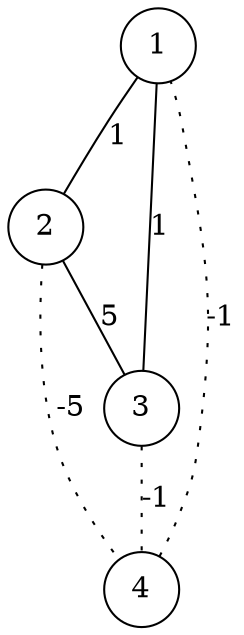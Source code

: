 graph g{
    layout = dot
//    layout = fdp
//    layout = neato
//    layout = osage
//    layout = sfdp
//    layout = twopi
1 [shape=circle];
2 [shape=circle];
3 [shape=circle];
4 [shape=circle];

1 -- 2 [label = "1"];
2 -- 3 [label = "5"];
3 -- 4 [label = "-1", style = dotted];
4 -- 1 [label = "-1", style = dotted];
1 -- 3 [label = "1"];
2 -- 4 [label = "-5", style = dotted];
}